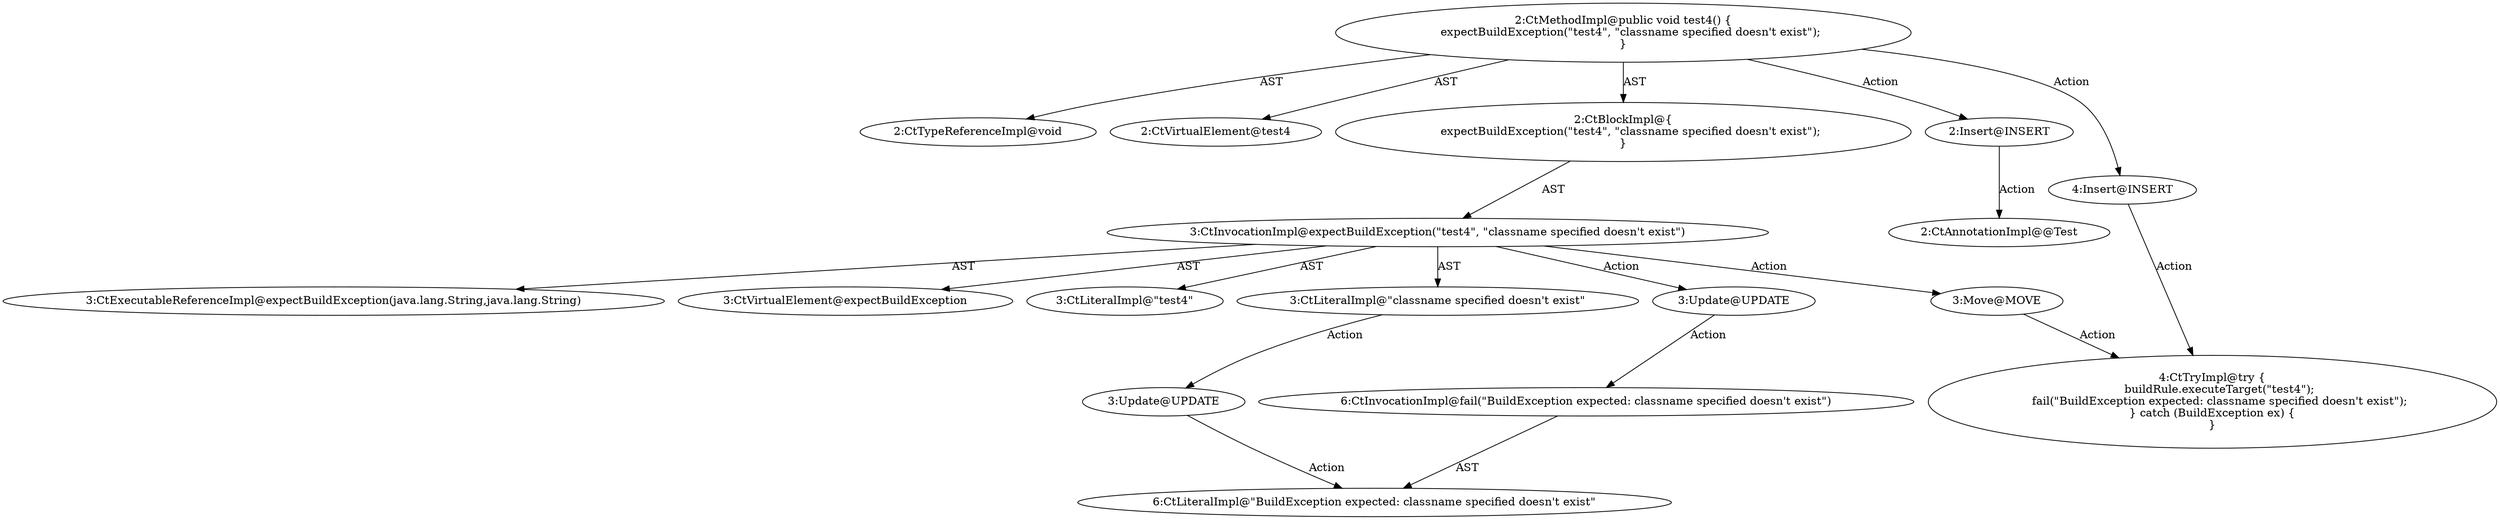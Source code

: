 digraph "test4#?" {
0 [label="2:CtTypeReferenceImpl@void" shape=ellipse]
1 [label="2:CtVirtualElement@test4" shape=ellipse]
2 [label="3:CtExecutableReferenceImpl@expectBuildException(java.lang.String,java.lang.String)" shape=ellipse]
3 [label="3:CtVirtualElement@expectBuildException" shape=ellipse]
4 [label="3:CtLiteralImpl@\"test4\"" shape=ellipse]
5 [label="3:CtLiteralImpl@\"classname specified doesn't exist\"" shape=ellipse]
6 [label="3:CtInvocationImpl@expectBuildException(\"test4\", \"classname specified doesn't exist\")" shape=ellipse]
7 [label="2:CtBlockImpl@\{
    expectBuildException(\"test4\", \"classname specified doesn't exist\");
\}" shape=ellipse]
8 [label="2:CtMethodImpl@public void test4() \{
    expectBuildException(\"test4\", \"classname specified doesn't exist\");
\}" shape=ellipse]
9 [label="3:Update@UPDATE" shape=ellipse]
10 [label="6:CtInvocationImpl@fail(\"BuildException expected: classname specified doesn't exist\")" shape=ellipse]
11 [label="3:Update@UPDATE" shape=ellipse]
12 [label="6:CtLiteralImpl@\"BuildException expected: classname specified doesn't exist\"" shape=ellipse]
13 [label="2:Insert@INSERT" shape=ellipse]
14 [label="2:CtAnnotationImpl@@Test" shape=ellipse]
15 [label="4:Insert@INSERT" shape=ellipse]
16 [label="4:CtTryImpl@try \{
    buildRule.executeTarget(\"test4\");
    fail(\"BuildException expected: classname specified doesn't exist\");
\} catch (BuildException ex) \{
\}" shape=ellipse]
17 [label="3:Move@MOVE" shape=ellipse]
5 -> 11 [label="Action"];
6 -> 3 [label="AST"];
6 -> 2 [label="AST"];
6 -> 4 [label="AST"];
6 -> 5 [label="AST"];
6 -> 9 [label="Action"];
6 -> 17 [label="Action"];
7 -> 6 [label="AST"];
8 -> 1 [label="AST"];
8 -> 0 [label="AST"];
8 -> 7 [label="AST"];
8 -> 13 [label="Action"];
8 -> 15 [label="Action"];
9 -> 10 [label="Action"];
10 -> 12 [label="AST"];
11 -> 12 [label="Action"];
13 -> 14 [label="Action"];
15 -> 16 [label="Action"];
17 -> 16 [label="Action"];
}